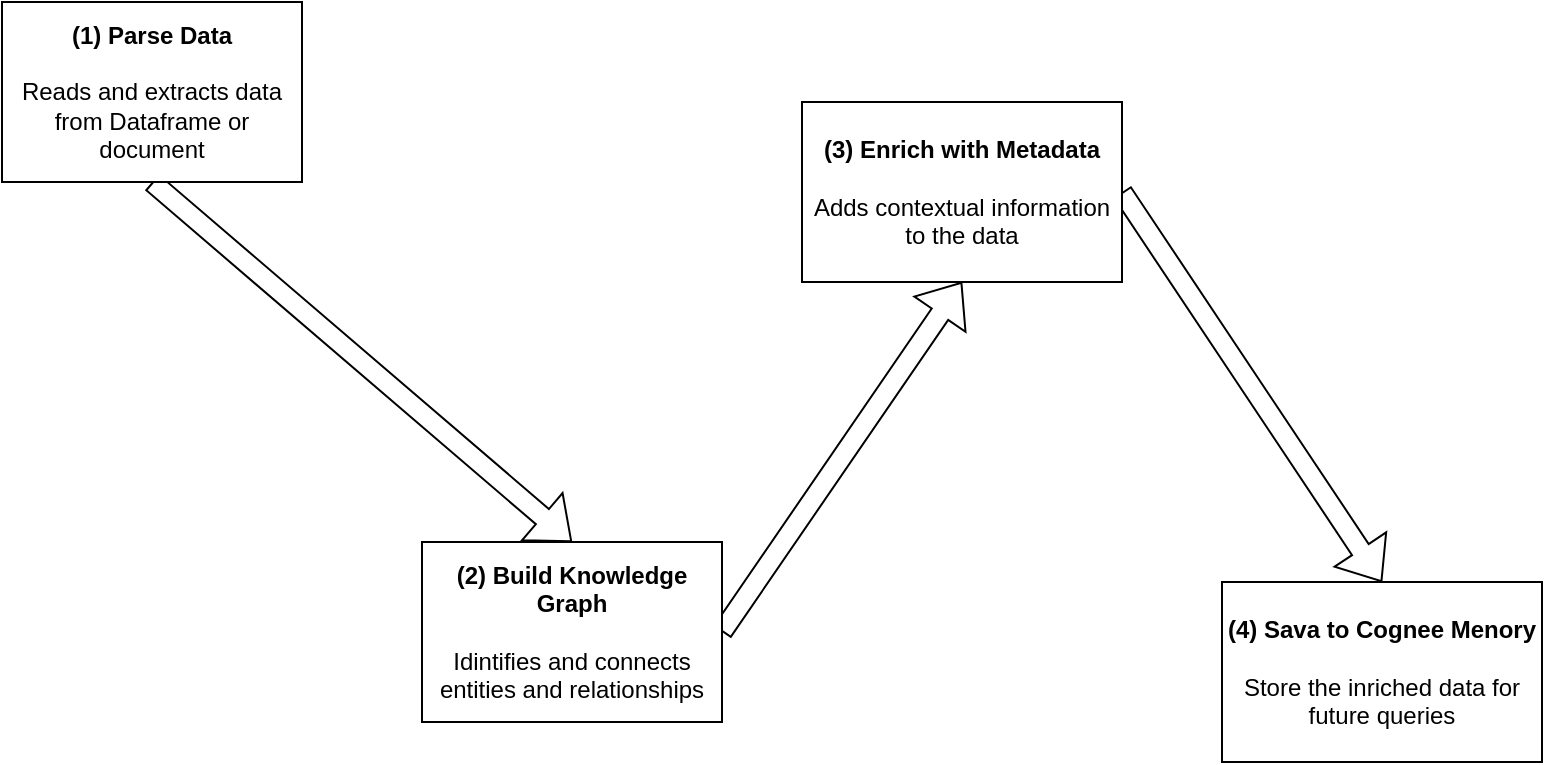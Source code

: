 <mxfile version="27.0.9" pages="4">
  <diagram name="Página-1" id="C8fRACGY6saOS8KOWegX">
    <mxGraphModel dx="1234" dy="912" grid="1" gridSize="10" guides="1" tooltips="1" connect="1" arrows="1" fold="1" page="1" pageScale="1" pageWidth="827" pageHeight="1169" math="0" shadow="0">
      <root>
        <mxCell id="0" />
        <mxCell id="1" parent="0" />
        <mxCell id="REbfEn-S2equyNGOQM9A-8" value="" style="shape=flexArrow;endArrow=classic;html=1;rounded=0;entryX=0.5;entryY=0;entryDx=0;entryDy=0;exitX=1;exitY=0.5;exitDx=0;exitDy=0;" edge="1" parent="1" source="REbfEn-S2equyNGOQM9A-3" target="REbfEn-S2equyNGOQM9A-4">
          <mxGeometry width="50" height="50" relative="1" as="geometry">
            <mxPoint x="370" y="390" as="sourcePoint" />
            <mxPoint x="420" y="340" as="targetPoint" />
          </mxGeometry>
        </mxCell>
        <mxCell id="REbfEn-S2equyNGOQM9A-6" value="" style="shape=flexArrow;endArrow=classic;html=1;rounded=0;entryX=0.5;entryY=0;entryDx=0;entryDy=0;exitX=0.5;exitY=1;exitDx=0;exitDy=0;" edge="1" parent="1" source="REbfEn-S2equyNGOQM9A-1" target="REbfEn-S2equyNGOQM9A-2">
          <mxGeometry width="50" height="50" relative="1" as="geometry">
            <mxPoint x="370" y="390" as="sourcePoint" />
            <mxPoint x="420" y="340" as="targetPoint" />
          </mxGeometry>
        </mxCell>
        <mxCell id="REbfEn-S2equyNGOQM9A-7" value="" style="shape=flexArrow;endArrow=classic;html=1;rounded=0;exitX=1;exitY=0.5;exitDx=0;exitDy=0;entryX=0.5;entryY=1;entryDx=0;entryDy=0;" edge="1" parent="1" source="REbfEn-S2equyNGOQM9A-2" target="REbfEn-S2equyNGOQM9A-3">
          <mxGeometry width="50" height="50" relative="1" as="geometry">
            <mxPoint x="370" y="390" as="sourcePoint" />
            <mxPoint x="420" y="340" as="targetPoint" />
          </mxGeometry>
        </mxCell>
        <mxCell id="REbfEn-S2equyNGOQM9A-1" value="&lt;b&gt;(1) Parse Data&lt;/b&gt;&lt;div&gt;&lt;br&gt;&lt;/div&gt;&lt;div&gt;Reads and extracts data from Dataframe or document&lt;/div&gt;" style="rounded=0;whiteSpace=wrap;html=1;" vertex="1" parent="1">
          <mxGeometry x="20" y="180" width="150" height="90" as="geometry" />
        </mxCell>
        <mxCell id="REbfEn-S2equyNGOQM9A-2" value="&lt;b&gt;(2) Build Knowledge Graph&lt;/b&gt;&lt;br&gt;&lt;br&gt;Idintifies and connects entities and relationships" style="rounded=0;whiteSpace=wrap;html=1;" vertex="1" parent="1">
          <mxGeometry x="230" y="450" width="150" height="90" as="geometry" />
        </mxCell>
        <mxCell id="REbfEn-S2equyNGOQM9A-3" value="&lt;b&gt;(3) Enrich with Metadata&lt;/b&gt;&lt;div&gt;&lt;br&gt;&lt;/div&gt;&lt;div&gt;Adds contextual information to the data&lt;/div&gt;" style="rounded=0;whiteSpace=wrap;html=1;" vertex="1" parent="1">
          <mxGeometry x="420" y="230" width="160" height="90" as="geometry" />
        </mxCell>
        <mxCell id="REbfEn-S2equyNGOQM9A-4" value="&lt;b&gt;(4) Sava to Cognee Menory&lt;/b&gt;&lt;br&gt;&lt;br&gt;Store the inriched data for future queries" style="rounded=0;whiteSpace=wrap;html=1;" vertex="1" parent="1">
          <mxGeometry x="630" y="470" width="160" height="90" as="geometry" />
        </mxCell>
      </root>
    </mxGraphModel>
  </diagram>
  <diagram name="Página-3" id="yhNHhhHix76CJjV6HkhF">
    <mxGraphModel dx="1234" dy="912" grid="1" gridSize="10" guides="1" tooltips="1" connect="1" arrows="1" fold="1" page="1" pageScale="1" pageWidth="827" pageHeight="1169" math="0" shadow="0">
      <root>
        <mxCell id="RirCtbmNjLef9DzbIYB6-0" />
        <mxCell id="RirCtbmNjLef9DzbIYB6-1" parent="RirCtbmNjLef9DzbIYB6-0" />
        <mxCell id="RirCtbmNjLef9DzbIYB6-5" value="&lt;b&gt;(1) Extract Data&lt;/b&gt;&lt;div&gt;&lt;br&gt;&lt;/div&gt;&lt;div&gt;Data is retrieved from the source&lt;/div&gt;" style="rounded=0;whiteSpace=wrap;html=1;" vertex="1" parent="RirCtbmNjLef9DzbIYB6-1">
          <mxGeometry x="30" y="540" width="150" height="90" as="geometry" />
        </mxCell>
        <mxCell id="RirCtbmNjLef9DzbIYB6-6" value="&lt;b&gt;(2) Normalize Data&lt;/b&gt;&lt;br&gt;&lt;br&gt;Data is transformed into a structred format" style="rounded=0;whiteSpace=wrap;html=1;" vertex="1" parent="RirCtbmNjLef9DzbIYB6-1">
          <mxGeometry x="337" y="540" width="150" height="90" as="geometry" />
        </mxCell>
        <mxCell id="RirCtbmNjLef9DzbIYB6-8" value="&lt;b&gt;(3) Load Data&lt;/b&gt;&lt;br&gt;&lt;br&gt;Data is loaded into the destination" style="rounded=0;whiteSpace=wrap;html=1;" vertex="1" parent="RirCtbmNjLef9DzbIYB6-1">
          <mxGeometry x="650" y="540" width="160" height="90" as="geometry" />
        </mxCell>
        <mxCell id="ayDn12_yUVOrYfdYsdzB-0" value="" style="shape=flexArrow;endArrow=classic;html=1;rounded=0;" edge="1" parent="RirCtbmNjLef9DzbIYB6-1">
          <mxGeometry width="50" height="50" relative="1" as="geometry">
            <mxPoint x="200" y="584" as="sourcePoint" />
            <mxPoint x="300" y="584" as="targetPoint" />
          </mxGeometry>
        </mxCell>
        <mxCell id="ayDn12_yUVOrYfdYsdzB-2" value="" style="shape=flexArrow;endArrow=classic;html=1;rounded=0;" edge="1" parent="RirCtbmNjLef9DzbIYB6-1">
          <mxGeometry width="50" height="50" relative="1" as="geometry">
            <mxPoint x="520" y="584" as="sourcePoint" />
            <mxPoint x="620" y="584" as="targetPoint" />
          </mxGeometry>
        </mxCell>
      </root>
    </mxGraphModel>
  </diagram>
  <diagram id="evcQ1qny8_Z9JcSp75OJ" name="Página-2">
    <mxGraphModel dx="1122" dy="829" grid="1" gridSize="10" guides="1" tooltips="1" connect="1" arrows="1" fold="1" page="1" pageScale="1" pageWidth="827" pageHeight="1169" math="0" shadow="0">
      <root>
        <mxCell id="0" />
        <mxCell id="1" parent="0" />
        <mxCell id="npTZ4-PkamFCwBVopH3b-7" value="" style="group" vertex="1" connectable="0" parent="1">
          <mxGeometry x="224" y="270" width="380" height="370" as="geometry" />
        </mxCell>
        <mxCell id="npTZ4-PkamFCwBVopH3b-1" value="" style="shape=trapezoid;perimeter=trapezoidPerimeter;whiteSpace=wrap;html=1;fixedSize=1;" vertex="1" parent="npTZ4-PkamFCwBVopH3b-7">
          <mxGeometry x="62.2" width="256.8" height="92.5" as="geometry" />
        </mxCell>
        <mxCell id="npTZ4-PkamFCwBVopH3b-3" value="" style="shape=trapezoid;perimeter=trapezoidPerimeter;whiteSpace=wrap;html=1;fixedSize=1;" vertex="1" parent="npTZ4-PkamFCwBVopH3b-7">
          <mxGeometry x="41.8" y="92.5" width="297.2" height="92.5" as="geometry" />
        </mxCell>
        <mxCell id="npTZ4-PkamFCwBVopH3b-4" value="" style="shape=trapezoid;perimeter=trapezoidPerimeter;whiteSpace=wrap;html=1;fixedSize=1;" vertex="1" parent="npTZ4-PkamFCwBVopH3b-7">
          <mxGeometry x="21" y="185" width="338" height="92.5" as="geometry" />
        </mxCell>
        <mxCell id="npTZ4-PkamFCwBVopH3b-5" value="" style="shape=trapezoid;perimeter=trapezoidPerimeter;whiteSpace=wrap;html=1;fixedSize=1;" vertex="1" parent="npTZ4-PkamFCwBVopH3b-7">
          <mxGeometry y="277.5" width="380" height="92.5" as="geometry" />
        </mxCell>
        <mxCell id="npTZ4-PkamFCwBVopH3b-8" value="Data Integration" style="text;html=1;align=center;verticalAlign=middle;whiteSpace=wrap;rounded=0;" vertex="1" parent="1">
          <mxGeometry x="70" y="585" width="60" height="30" as="geometry" />
        </mxCell>
        <mxCell id="npTZ4-PkamFCwBVopH3b-9" value="GraphRAG Pipelines" style="text;html=1;align=center;verticalAlign=middle;whiteSpace=wrap;rounded=0;" vertex="1" parent="1">
          <mxGeometry x="70" y="390" width="60" height="30" as="geometry" />
        </mxCell>
        <mxCell id="npTZ4-PkamFCwBVopH3b-11" value="Improved LLM Outputs" style="text;html=1;align=center;verticalAlign=middle;whiteSpace=wrap;rounded=0;" vertex="1" parent="1">
          <mxGeometry x="366" y="200" width="96" height="30" as="geometry" />
        </mxCell>
        <mxCell id="npTZ4-PkamFCwBVopH3b-12" value="Data Sources" style="text;html=1;align=center;verticalAlign=middle;whiteSpace=wrap;rounded=0;" vertex="1" parent="1">
          <mxGeometry x="384" y="660" width="60" height="30" as="geometry" />
        </mxCell>
        <mxCell id="npTZ4-PkamFCwBVopH3b-14" value="Efficient Retrival" style="text;html=1;align=center;verticalAlign=middle;whiteSpace=wrap;rounded=0;" vertex="1" parent="1">
          <mxGeometry x="687" y="300" width="60" height="30" as="geometry" />
        </mxCell>
        <mxCell id="npTZ4-PkamFCwBVopH3b-13" value="Knowledge Management" style="text;html=1;align=center;verticalAlign=middle;whiteSpace=wrap;rounded=0;" vertex="1" parent="1">
          <mxGeometry x="687" y="490" width="60" height="30" as="geometry" />
        </mxCell>
        <mxCell id="npTZ4-PkamFCwBVopH3b-17" value="" style="endArrow=classic;html=1;rounded=0;" edge="1" parent="1">
          <mxGeometry width="50" height="50" relative="1" as="geometry">
            <mxPoint x="677" y="320" as="sourcePoint" />
            <mxPoint x="540" y="320" as="targetPoint" />
          </mxGeometry>
        </mxCell>
        <mxCell id="npTZ4-PkamFCwBVopH3b-18" value="" style="endArrow=classic;html=1;rounded=0;" edge="1" parent="1">
          <mxGeometry width="50" height="50" relative="1" as="geometry">
            <mxPoint x="140" y="410" as="sourcePoint" />
            <mxPoint x="270" y="410" as="targetPoint" />
          </mxGeometry>
        </mxCell>
        <mxCell id="npTZ4-PkamFCwBVopH3b-19" value="" style="endArrow=classic;html=1;rounded=0;" edge="1" parent="1">
          <mxGeometry width="50" height="50" relative="1" as="geometry">
            <mxPoint x="130" y="600" as="sourcePoint" />
            <mxPoint x="230" y="600" as="targetPoint" />
          </mxGeometry>
        </mxCell>
        <mxCell id="npTZ4-PkamFCwBVopH3b-20" value="" style="endArrow=classic;html=1;rounded=0;" edge="1" parent="1">
          <mxGeometry width="50" height="50" relative="1" as="geometry">
            <mxPoint x="670" y="510" as="sourcePoint" />
            <mxPoint x="580" y="510" as="targetPoint" />
          </mxGeometry>
        </mxCell>
      </root>
    </mxGraphModel>
  </diagram>
  <diagram id="-jr7sd1M-FnsyhfU6DwL" name="Página-4">
    <mxGraphModel dx="1234" dy="912" grid="1" gridSize="10" guides="1" tooltips="1" connect="1" arrows="1" fold="1" page="1" pageScale="1" pageWidth="827" pageHeight="1169" math="0" shadow="0">
      <root>
        <mxCell id="0" />
        <mxCell id="1" parent="0" />
        <mxCell id="gMheqTiAtt-7ZqqPJPsM-6" style="rounded=0;orthogonalLoop=1;jettySize=auto;html=1;exitX=0;exitY=1;exitDx=0;exitDy=0;entryX=0.5;entryY=0;entryDx=0;entryDy=0;" edge="1" parent="1" source="gMheqTiAtt-7ZqqPJPsM-1" target="gMheqTiAtt-7ZqqPJPsM-2">
          <mxGeometry relative="1" as="geometry" />
        </mxCell>
        <mxCell id="gMheqTiAtt-7ZqqPJPsM-11" value="of" style="edgeLabel;html=1;align=center;verticalAlign=middle;resizable=0;points=[];" vertex="1" connectable="0" parent="gMheqTiAtt-7ZqqPJPsM-6">
          <mxGeometry x="-0.305" y="4" relative="1" as="geometry">
            <mxPoint as="offset" />
          </mxGeometry>
        </mxCell>
        <mxCell id="gMheqTiAtt-7ZqqPJPsM-7" style="rounded=0;orthogonalLoop=1;jettySize=auto;html=1;exitX=0.5;exitY=1;exitDx=0;exitDy=0;entryX=0.5;entryY=0;entryDx=0;entryDy=0;" edge="1" parent="1" source="gMheqTiAtt-7ZqqPJPsM-1" target="gMheqTiAtt-7ZqqPJPsM-3">
          <mxGeometry relative="1" as="geometry" />
        </mxCell>
        <mxCell id="gMheqTiAtt-7ZqqPJPsM-12" value="by" style="edgeLabel;html=1;align=center;verticalAlign=middle;resizable=0;points=[];" vertex="1" connectable="0" parent="gMheqTiAtt-7ZqqPJPsM-7">
          <mxGeometry x="-0.317" relative="1" as="geometry">
            <mxPoint as="offset" />
          </mxGeometry>
        </mxCell>
        <mxCell id="gMheqTiAtt-7ZqqPJPsM-8" style="rounded=0;orthogonalLoop=1;jettySize=auto;html=1;exitX=1;exitY=1;exitDx=0;exitDy=0;entryX=0.5;entryY=0;entryDx=0;entryDy=0;" edge="1" parent="1" source="gMheqTiAtt-7ZqqPJPsM-1" target="gMheqTiAtt-7ZqqPJPsM-4">
          <mxGeometry relative="1" as="geometry" />
        </mxCell>
        <mxCell id="gMheqTiAtt-7ZqqPJPsM-13" value="at" style="edgeLabel;html=1;align=center;verticalAlign=middle;resizable=0;points=[];" vertex="1" connectable="0" parent="gMheqTiAtt-7ZqqPJPsM-8">
          <mxGeometry x="-0.018" relative="1" as="geometry">
            <mxPoint as="offset" />
          </mxGeometry>
        </mxCell>
        <mxCell id="gMheqTiAtt-7ZqqPJPsM-1" value="reading_event" style="ellipse;whiteSpace=wrap;html=1;" vertex="1" parent="1">
          <mxGeometry x="319" y="20" width="190" height="190" as="geometry" />
        </mxCell>
        <mxCell id="gMheqTiAtt-7ZqqPJPsM-2" value="book" style="ellipse;whiteSpace=wrap;html=1;" vertex="1" parent="1">
          <mxGeometry x="30" y="330" width="190" height="190" as="geometry" />
        </mxCell>
        <mxCell id="gMheqTiAtt-7ZqqPJPsM-3" value="Alice" style="ellipse;whiteSpace=wrap;html=1;" vertex="1" parent="1">
          <mxGeometry x="319" y="330" width="190" height="190" as="geometry" />
        </mxCell>
        <mxCell id="gMheqTiAtt-7ZqqPJPsM-4" value="park" style="ellipse;whiteSpace=wrap;html=1;" vertex="1" parent="1">
          <mxGeometry x="600" y="330" width="190" height="190" as="geometry" />
        </mxCell>
        <mxCell id="gMheqTiAtt-7ZqqPJPsM-9" style="rounded=0;orthogonalLoop=1;jettySize=auto;html=1;exitX=0.5;exitY=0;exitDx=0;exitDy=0;entryX=0.5;entryY=1;entryDx=0;entryDy=0;" edge="1" parent="1" source="gMheqTiAtt-7ZqqPJPsM-5" target="gMheqTiAtt-7ZqqPJPsM-2">
          <mxGeometry relative="1" as="geometry" />
        </mxCell>
        <mxCell id="gMheqTiAtt-7ZqqPJPsM-14" value="of" style="edgeLabel;html=1;align=center;verticalAlign=middle;resizable=0;points=[];" vertex="1" connectable="0" parent="gMheqTiAtt-7ZqqPJPsM-9">
          <mxGeometry x="0.04" relative="1" as="geometry">
            <mxPoint as="offset" />
          </mxGeometry>
        </mxCell>
        <mxCell id="gMheqTiAtt-7ZqqPJPsM-10" style="rounded=0;orthogonalLoop=1;jettySize=auto;html=1;exitX=1;exitY=0;exitDx=0;exitDy=0;entryX=0.5;entryY=1;entryDx=0;entryDy=0;" edge="1" parent="1" source="gMheqTiAtt-7ZqqPJPsM-5" target="gMheqTiAtt-7ZqqPJPsM-3">
          <mxGeometry relative="1" as="geometry" />
        </mxCell>
        <mxCell id="gMheqTiAtt-7ZqqPJPsM-15" value="by" style="edgeLabel;html=1;align=center;verticalAlign=middle;resizable=0;points=[];" vertex="1" connectable="0" parent="gMheqTiAtt-7ZqqPJPsM-10">
          <mxGeometry x="-0.003" y="-4" relative="1" as="geometry">
            <mxPoint as="offset" />
          </mxGeometry>
        </mxCell>
        <mxCell id="gMheqTiAtt-7ZqqPJPsM-5" value="purchese_event" style="ellipse;whiteSpace=wrap;html=1;" vertex="1" parent="1">
          <mxGeometry x="30" y="670" width="190" height="190" as="geometry" />
        </mxCell>
      </root>
    </mxGraphModel>
  </diagram>
</mxfile>
